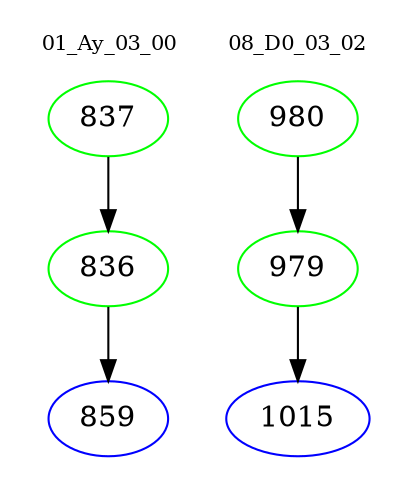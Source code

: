 digraph{
subgraph cluster_0 {
color = white
label = "01_Ay_03_00";
fontsize=10;
T0_837 [label="837", color="green"]
T0_837 -> T0_836 [color="black"]
T0_836 [label="836", color="green"]
T0_836 -> T0_859 [color="black"]
T0_859 [label="859", color="blue"]
}
subgraph cluster_1 {
color = white
label = "08_D0_03_02";
fontsize=10;
T1_980 [label="980", color="green"]
T1_980 -> T1_979 [color="black"]
T1_979 [label="979", color="green"]
T1_979 -> T1_1015 [color="black"]
T1_1015 [label="1015", color="blue"]
}
}
